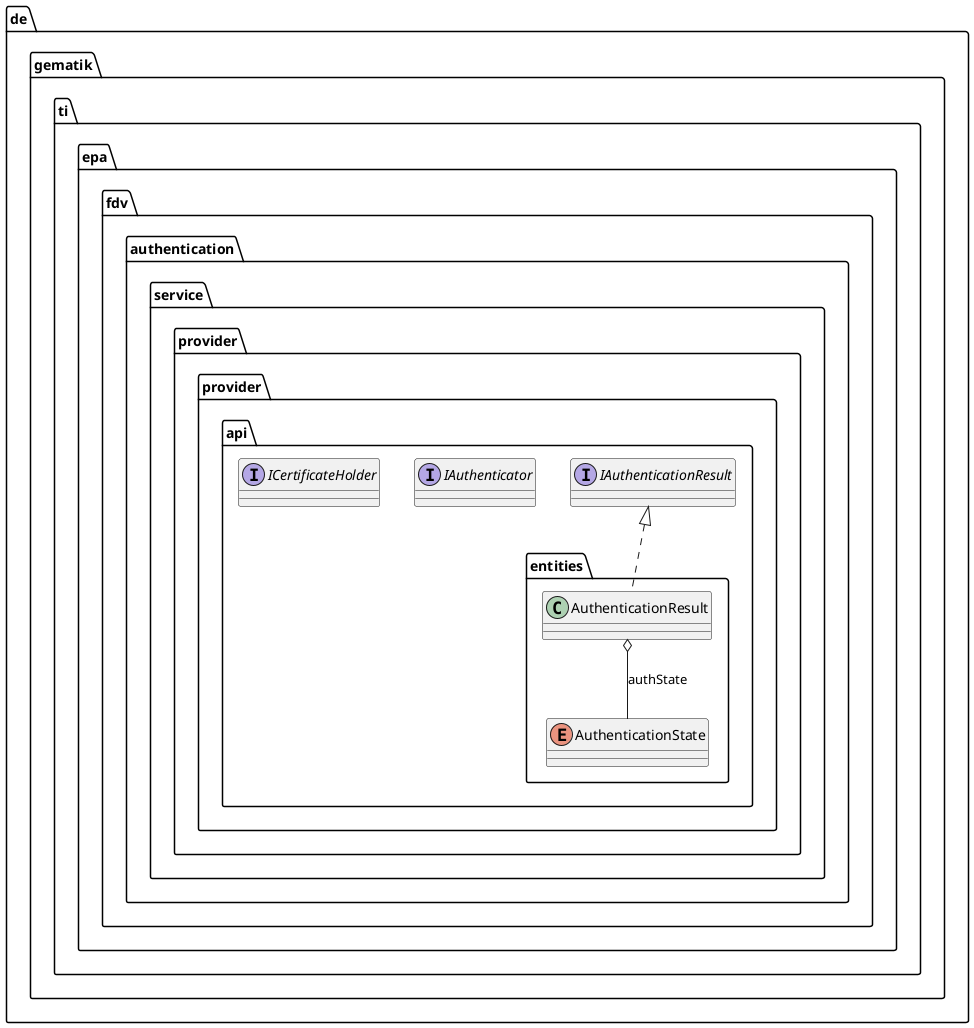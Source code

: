 @startuml

namespace de.gematik.ti.epa.fdv.authentication.service.provider.provider.api {
    interface de.gematik.ti.epa.fdv.authentication.service.provider.provider.api.IAuthenticationResult {
    }
    interface de.gematik.ti.epa.fdv.authentication.service.provider.provider.api.IAuthenticator {
    }

    interface de.gematik.ti.epa.fdv.authentication.service.provider.provider.api.ICertificateHolder {
    }

    namespace entities {
          class de.gematik.ti.epa.fdv.authentication.service.provider.provider.api.entities.AuthenticationResult {
          }
          enum AuthenticationState {
          }
    }
  }

  de.gematik.ti.epa.fdv.authentication.service.provider.provider.api.entities.AuthenticationResult .up.|> de.gematik.ti.epa.fdv.authentication.service.provider.provider.api.IAuthenticationResult
  de.gematik.ti.epa.fdv.authentication.service.provider.provider.api.entities.AuthenticationResult o-- de.gematik.ti.epa.fdv.authentication.service.provider.provider.api.entities.AuthenticationState : authState

@enduml
